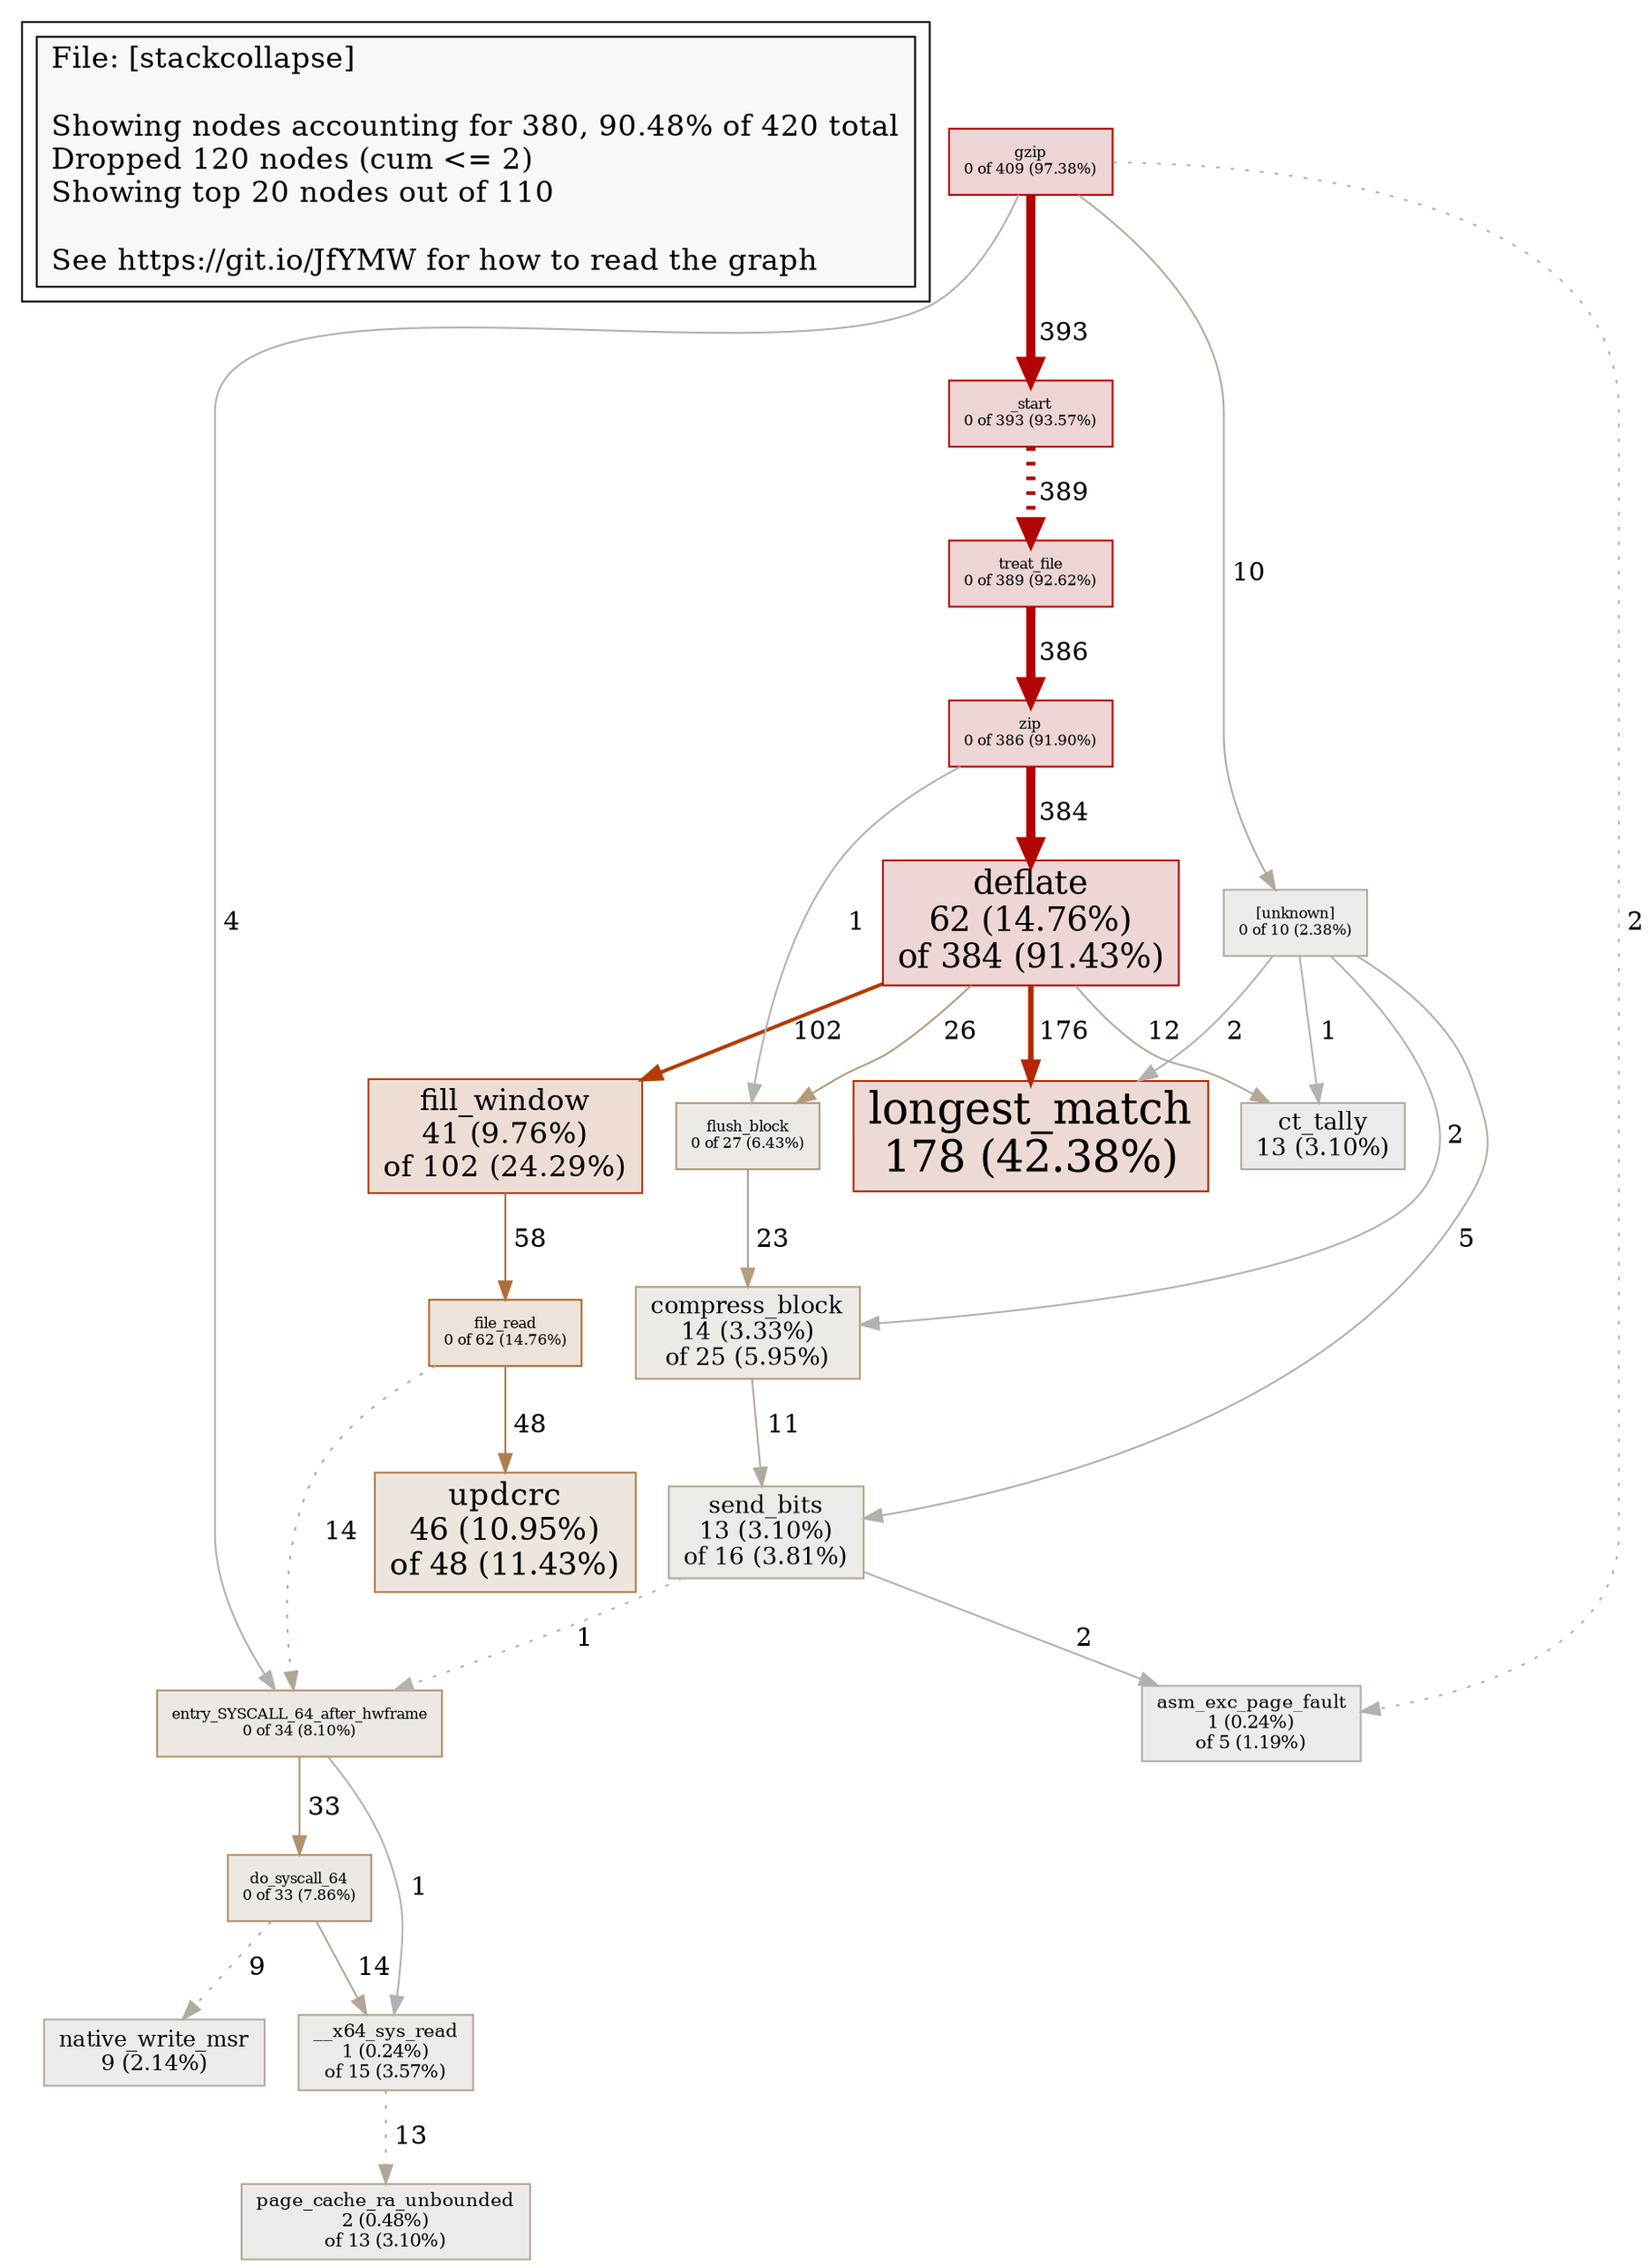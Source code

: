 digraph "[stackcollapse]" {
node [style=filled fillcolor="#f8f8f8"]
subgraph cluster_L { "File: [stackcollapse]" [shape=box fontsize=16 label="File: [stackcollapse]\l\lShowing nodes accounting for 380, 90.48% of 420 total\lDropped 120 nodes (cum <= 2)\lShowing top 20 nodes out of 110\l\lSee https://git.io/JfYMW for how to read the graph\l" tooltip="[stackcollapse]"] }
N1 [label="deflate\n62 (14.76%)\nof 384 (91.43%)" id="node1" fontsize=18 shape=box tooltip="deflate (384)" color="#b20400" fillcolor="#edd6d5"]
N2 [label="gzip\n0 of 409 (97.38%)" id="node2" fontsize=8 shape=box tooltip="gzip (409)" color="#b20100" fillcolor="#edd5d5"]
N3 [label="longest_match\n178 (42.38%)" id="node3" fontsize=24 shape=box tooltip="longest_match (178)" color="#b22800" fillcolor="#eddad5"]
N4 [label="fill_window\n41 (9.76%)\nof 102 (24.29%)" id="node4" fontsize=16 shape=box tooltip="fill_window (102)" color="#b23d00" fillcolor="#edddd5"]
N5 [label="updcrc\n46 (10.95%)\nof 48 (11.43%)" id="node5" fontsize=17 shape=box tooltip="updcrc (48)" color="#b27d4c" fillcolor="#ede6df"]
N6 [label="file_read\n0 of 62 (14.76%)" id="node6" fontsize=8 shape=box tooltip="file_read (62)" color="#b2682e" fillcolor="#ede3db"]
N7 [label="entry_SYSCALL_64_after_hwframe\n0 of 34 (8.10%)" id="node7" fontsize=8 shape=box tooltip="entry_SYSCALL_64_after_hwframe (34)" color="#b2906a" fillcolor="#ede8e3"]
N8 [label="compress_block\n14 (3.33%)\nof 25 (5.95%)" id="node8" fontsize=13 shape=box tooltip="compress_block (25)" color="#b29b7d" fillcolor="#edeae6"]
N9 [label="send_bits\n13 (3.10%)\nof 16 (3.81%)" id="node9" fontsize=13 shape=box tooltip="send_bits (16)" color="#b2a590" fillcolor="#edebe8"]
N10 [label="ct_tally\n13 (3.10%)" id="node10" fontsize=13 shape=box tooltip="ct_tally (13)" color="#b2a896" fillcolor="#edebe9"]
N11 [label="do_syscall_64\n0 of 33 (7.86%)" id="node11" fontsize=8 shape=box tooltip="do_syscall_64 (33)" color="#b2916c" fillcolor="#ede8e3"]
N12 [label="_start\n0 of 393 (93.57%)" id="node12" fontsize=8 shape=box tooltip="_start (393)" color="#b20300" fillcolor="#edd5d5"]
N13 [label="zip\n0 of 386 (91.90%)" id="node13" fontsize=8 shape=box tooltip="zip (386)" color="#b20400" fillcolor="#edd6d5"]
N14 [label="native_write_msr\n9 (2.14%)" id="node14" fontsize=12 shape=box tooltip="native_write_msr (9)" color="#b2ac9f" fillcolor="#edecea"]
N15 [label="treat_file\n0 of 389 (92.62%)" id="node15" fontsize=8 shape=box tooltip="treat_file (389)" color="#b20400" fillcolor="#edd5d5"]
N16 [label="[unknown]\n0 of 10 (2.38%)" id="node16" fontsize=8 shape=box tooltip="[unknown] (10)" color="#b2ab9d" fillcolor="#edecea"]
N17 [label="page_cache_ra_unbounded\n2 (0.48%)\nof 13 (3.10%)" id="node17" fontsize=10 shape=box tooltip="page_cache_ra_unbounded (13)" color="#b2a896" fillcolor="#edebe9"]
N18 [label="asm_exc_page_fault\n1 (0.24%)\nof 5 (1.19%)" id="node18" fontsize=10 shape=box tooltip="asm_exc_page_fault (5)" color="#b2afa7" fillcolor="#edeceb"]
N19 [label="__x64_sys_read\n1 (0.24%)\nof 15 (3.57%)" id="node19" fontsize=10 shape=box tooltip="__x64_sys_read (15)" color="#b2a692" fillcolor="#edebe8"]
N20 [label="flush_block\n0 of 27 (6.43%)" id="node20" fontsize=8 shape=box tooltip="flush_block (27)" color="#b29979" fillcolor="#ede9e5"]
N2 -> N12 [label=" 393" weight=94 penwidth=5 color="#b20300" tooltip="gzip -> _start (393)" labeltooltip="gzip -> _start (393)"]
N12 -> N15 [label=" 389" weight=93 penwidth=5 color="#b20400" tooltip="_start ... treat_file (389)" labeltooltip="_start ... treat_file (389)" style="dotted"]
N15 -> N13 [label=" 386" weight=92 penwidth=5 color="#b20400" tooltip="treat_file -> zip (386)" labeltooltip="treat_file -> zip (386)"]
N13 -> N1 [label=" 384" weight=92 penwidth=5 color="#b20400" tooltip="zip -> deflate (384)" labeltooltip="zip -> deflate (384)"]
N1 -> N3 [label=" 176" weight=42 penwidth=3 color="#b22800" tooltip="deflate -> longest_match (176)" labeltooltip="deflate -> longest_match (176)"]
N1 -> N4 [label=" 102" weight=25 penwidth=2 color="#b23d00" tooltip="deflate -> fill_window (102)" labeltooltip="deflate -> fill_window (102)"]
N4 -> N6 [label=" 58" weight=14 color="#b26e37" tooltip="fill_window -> file_read (58)" labeltooltip="fill_window -> file_read (58)"]
N6 -> N5 [label=" 48" weight=12 color="#b27d4c" tooltip="file_read -> updcrc (48)" labeltooltip="file_read -> updcrc (48)"]
N7 -> N11 [label=" 33" weight=8 color="#b2916c" tooltip="entry_SYSCALL_64_after_hwframe -> do_syscall_64 (33)" labeltooltip="entry_SYSCALL_64_after_hwframe -> do_syscall_64 (33)"]
N1 -> N20 [label=" 26" weight=7 color="#b29a7b" tooltip="deflate -> flush_block (26)" labeltooltip="deflate -> flush_block (26)"]
N20 -> N8 [label=" 23" weight=6 color="#b29e81" tooltip="flush_block -> compress_block (23)" labeltooltip="flush_block -> compress_block (23)"]
N11 -> N19 [label=" 14" weight=4 color="#b2a794" tooltip="do_syscall_64 -> __x64_sys_read (14)" labeltooltip="do_syscall_64 -> __x64_sys_read (14)"]
N6 -> N7 [label=" 14" weight=4 color="#b2a794" tooltip="file_read ... entry_SYSCALL_64_after_hwframe (14)" labeltooltip="file_read ... entry_SYSCALL_64_after_hwframe (14)" style="dotted"]
N19 -> N17 [label=" 13" weight=4 color="#b2a896" tooltip="__x64_sys_read ... page_cache_ra_unbounded (13)" labeltooltip="__x64_sys_read ... page_cache_ra_unbounded (13)" style="dotted"]
N1 -> N10 [label=" 12" weight=3 color="#b2a999" tooltip="deflate -> ct_tally (12)" labeltooltip="deflate -> ct_tally (12)"]
N8 -> N9 [label=" 11" weight=3 color="#b2aa9b" tooltip="compress_block -> send_bits (11)" labeltooltip="compress_block -> send_bits (11)"]
N2 -> N16 [label=" 10" weight=3 color="#b2ab9d" tooltip="gzip -> [unknown] (10)" labeltooltip="gzip -> [unknown] (10)"]
N11 -> N14 [label=" 9" weight=3 color="#b2ac9f" tooltip="do_syscall_64 ... native_write_msr (9)" labeltooltip="do_syscall_64 ... native_write_msr (9)" style="dotted"]
N16 -> N9 [label=" 5" weight=2 color="#b2afa7" tooltip="[unknown] -> send_bits (5)" labeltooltip="[unknown] -> send_bits (5)"]
N2 -> N7 [label=" 4" color="#b2b0aa" tooltip="gzip -> entry_SYSCALL_64_after_hwframe (4)" labeltooltip="gzip -> entry_SYSCALL_64_after_hwframe (4)"]
N16 -> N8 [label=" 2" color="#b2b1ae" tooltip="[unknown] -> compress_block (2)" labeltooltip="[unknown] -> compress_block (2)"]
N16 -> N3 [label=" 2" color="#b2b1ae" tooltip="[unknown] -> longest_match (2)" labeltooltip="[unknown] -> longest_match (2)"]
N2 -> N18 [label=" 2" color="#b2b1ae" tooltip="gzip ... asm_exc_page_fault (2)" labeltooltip="gzip ... asm_exc_page_fault (2)" style="dotted"]
N9 -> N18 [label=" 2" color="#b2b1ae" tooltip="send_bits -> asm_exc_page_fault (2)" labeltooltip="send_bits -> asm_exc_page_fault (2)"]
N16 -> N10 [label=" 1" color="#b2b2b0" tooltip="[unknown] -> ct_tally (1)" labeltooltip="[unknown] -> ct_tally (1)"]
N7 -> N19 [label=" 1" color="#b2b2b0" tooltip="entry_SYSCALL_64_after_hwframe -> __x64_sys_read (1)" labeltooltip="entry_SYSCALL_64_after_hwframe -> __x64_sys_read (1)"]
N9 -> N7 [label=" 1" color="#b2b2b0" tooltip="send_bits ... entry_SYSCALL_64_after_hwframe (1)" labeltooltip="send_bits ... entry_SYSCALL_64_after_hwframe (1)" style="dotted"]
N13 -> N20 [label=" 1" color="#b2b2b0" tooltip="zip -> flush_block (1)" labeltooltip="zip -> flush_block (1)"]
}